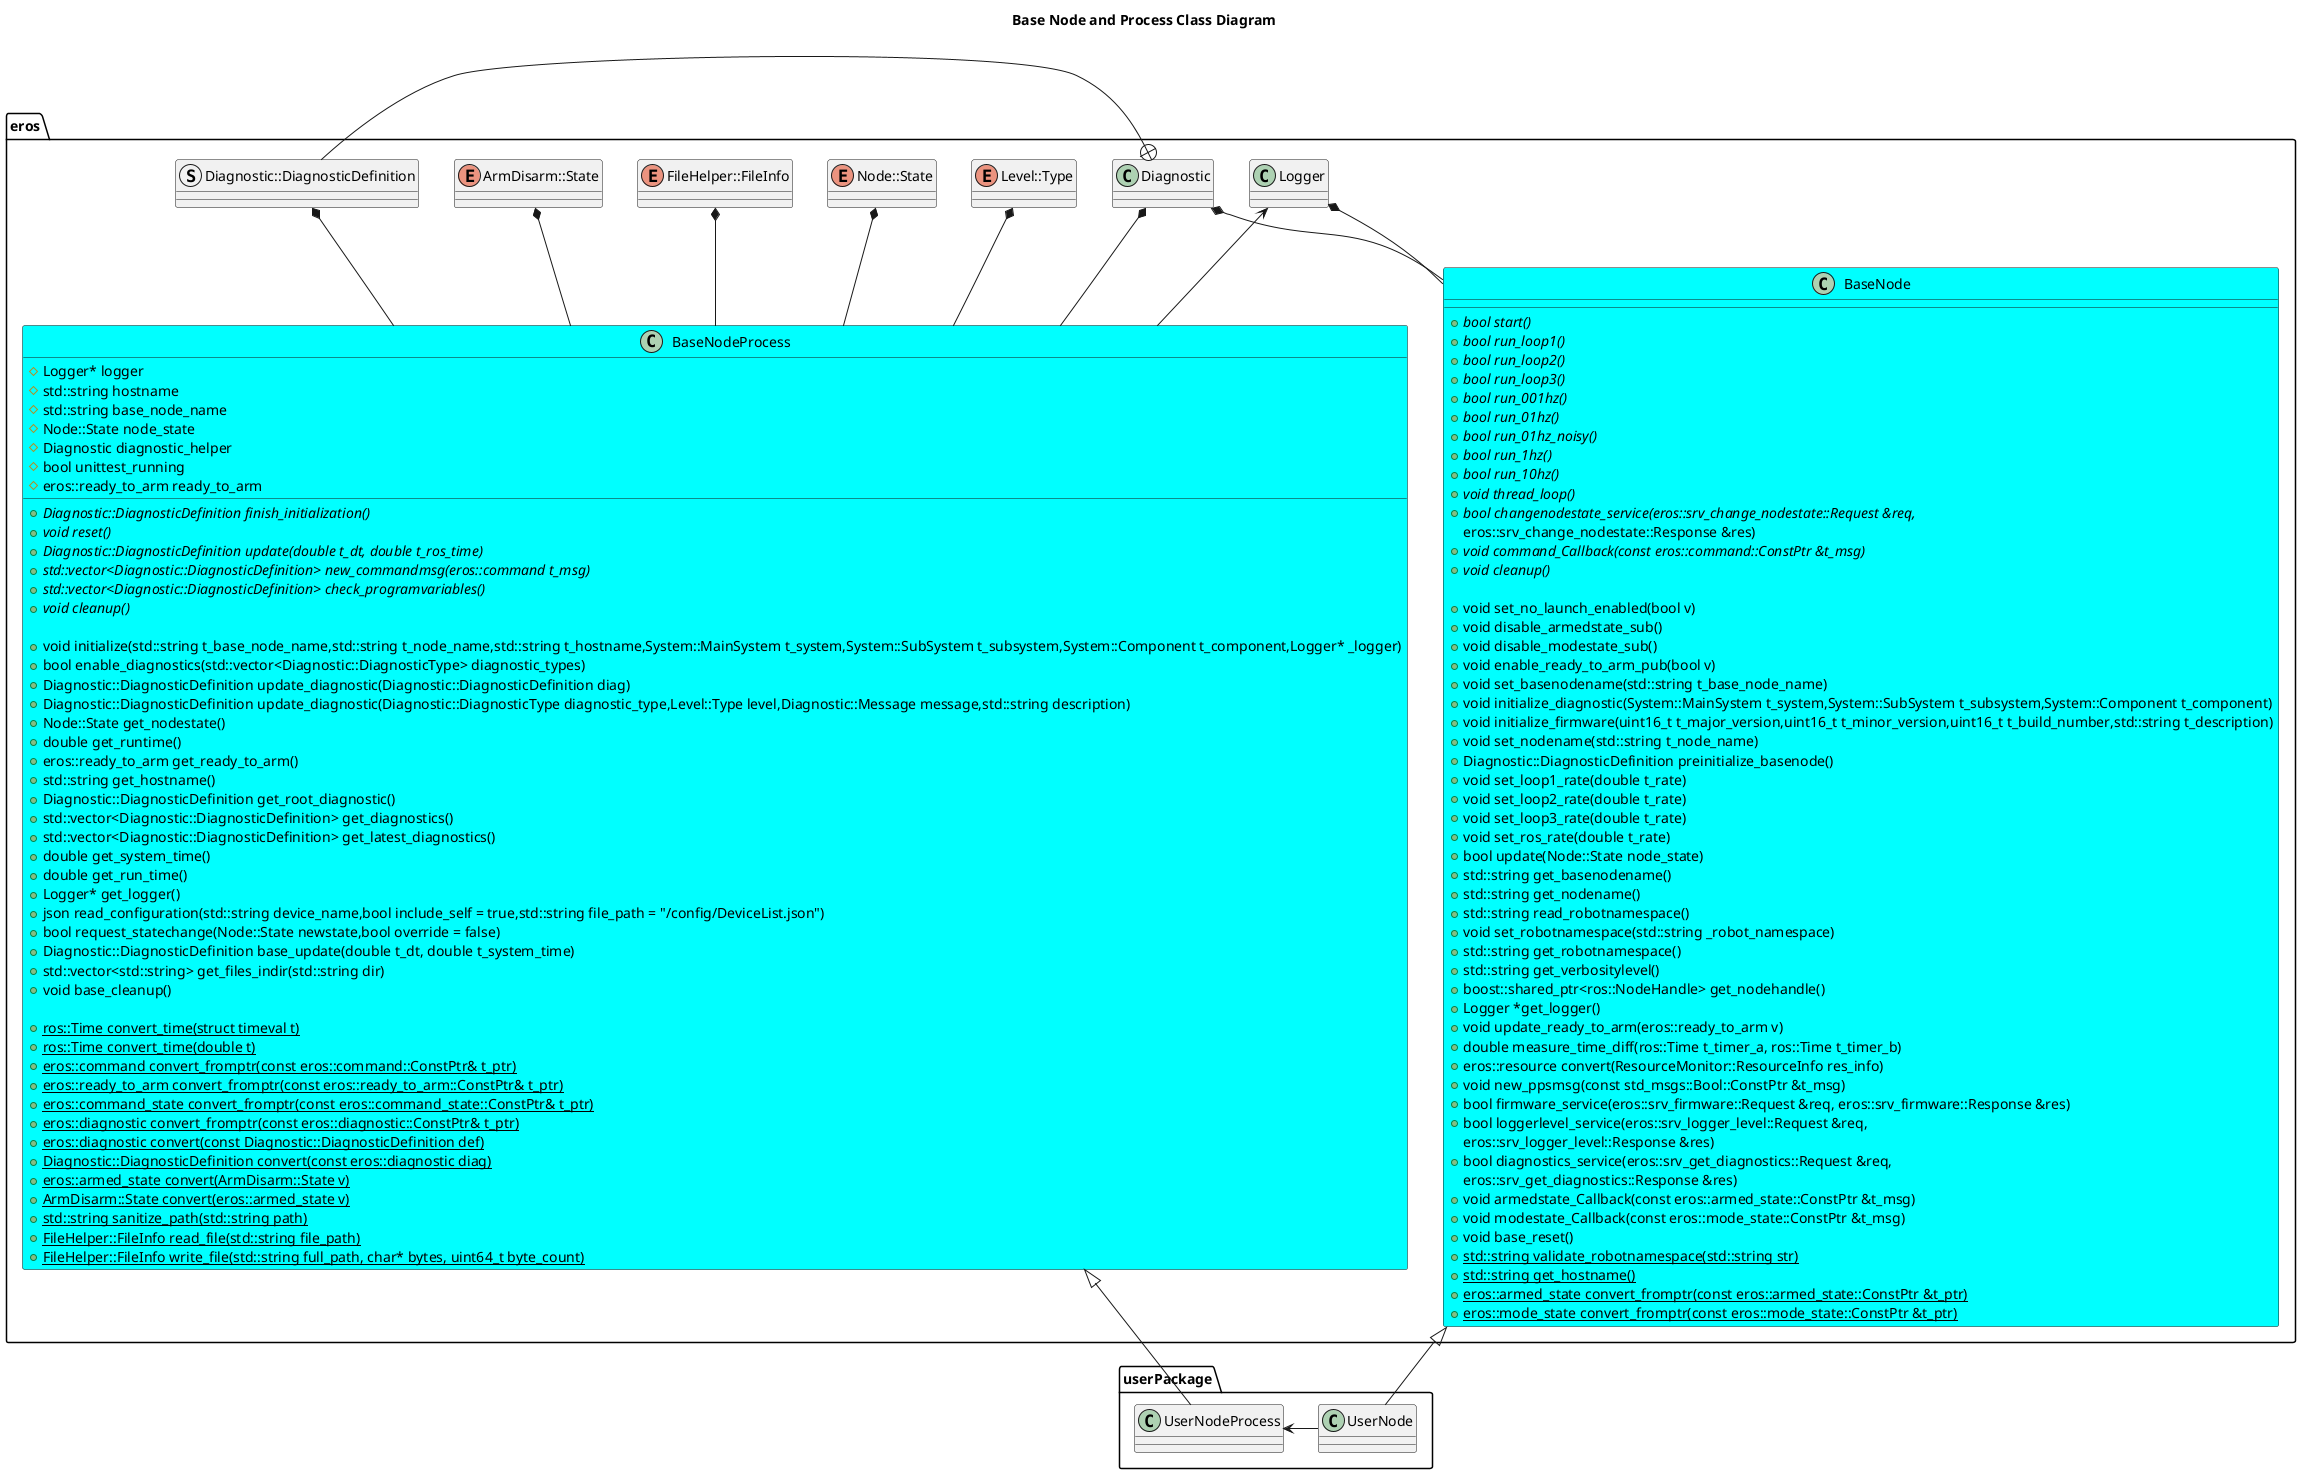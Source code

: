 @startuml
title Base Node and Process Class Diagram
package eros {
    together {
        enum Level::Type
        struct Diagnostic::DiagnosticDefinition
        enum Node::State
        class Logger
        enum ArmDisarm::State
        enum FileHelper::FileInfo
        class Diagnostic
    }

    Logger <-- BaseNodeProcess
    Level::Type *-- BaseNodeProcess
    Diagnostic::DiagnosticDefinition *-- BaseNodeProcess
    Node::State *-- BaseNodeProcess
    ArmDisarm::State *-- BaseNodeProcess
    FileHelper::FileInfo *-- BaseNodeProcess
    Diagnostic *-- BaseNodeProcess
    Diagnostic *-- BaseNode
    Logger *-- BaseNode
    Diagnostic +- Diagnostic::DiagnosticDefinition
    class BaseNodeProcess #Cyan {
        +{abstract} Diagnostic::DiagnosticDefinition finish_initialization()
        +{abstract} void reset()
        +{abstract} Diagnostic::DiagnosticDefinition update(double t_dt, double t_ros_time)
        +{abstract} std::vector<Diagnostic::DiagnosticDefinition> new_commandmsg(eros::command t_msg)
        +{abstract} std::vector<Diagnostic::DiagnosticDefinition> check_programvariables() 
        +{abstract} void cleanup()

        +void initialize(std::string t_base_node_name,std::string t_node_name,std::string t_hostname,System::MainSystem t_system,System::SubSystem t_subsystem,System::Component t_component,Logger* _logger)
        +bool enable_diagnostics(std::vector<Diagnostic::DiagnosticType> diagnostic_types)
        +Diagnostic::DiagnosticDefinition update_diagnostic(Diagnostic::DiagnosticDefinition diag)
        +Diagnostic::DiagnosticDefinition update_diagnostic(Diagnostic::DiagnosticType diagnostic_type,Level::Type level,Diagnostic::Message message,std::string description)
        +Node::State get_nodestate()
        +double get_runtime()
        +eros::ready_to_arm get_ready_to_arm()
        +std::string get_hostname()
        +Diagnostic::DiagnosticDefinition get_root_diagnostic()
        +std::vector<Diagnostic::DiagnosticDefinition> get_diagnostics()
        +std::vector<Diagnostic::DiagnosticDefinition> get_latest_diagnostics()
        +double get_system_time() 
        +double get_run_time()
        +Logger* get_logger()
        +json read_configuration(std::string device_name,bool include_self = true,std::string file_path = "~/config/DeviceList.json")
        +bool request_statechange(Node::State newstate,bool override = false)
        +Diagnostic::DiagnosticDefinition base_update(double t_dt, double t_system_time)
        +std::vector<std::string> get_files_indir(std::string dir)
        +void base_cleanup()

        +{static} ros::Time convert_time(struct timeval t)
        +{static} ros::Time convert_time(double t)
        +{static} eros::command convert_fromptr(const eros::command::ConstPtr& t_ptr)
        +{static} eros::ready_to_arm convert_fromptr(const eros::ready_to_arm::ConstPtr& t_ptr)
        +{static} eros::command_state convert_fromptr(const eros::command_state::ConstPtr& t_ptr)
        +{static} eros::diagnostic convert_fromptr(const eros::diagnostic::ConstPtr& t_ptr)
        +{static} eros::diagnostic convert(const Diagnostic::DiagnosticDefinition def)
        +{static} Diagnostic::DiagnosticDefinition convert(const eros::diagnostic diag)
        +{static} eros::armed_state convert(ArmDisarm::State v)
        +{static} ArmDisarm::State convert(eros::armed_state v)
        +{static} std::string sanitize_path(std::string path)
        +{static} FileHelper::FileInfo read_file(std::string file_path)
        +{static} FileHelper::FileInfo write_file(std::string full_path, char* bytes, uint64_t byte_count)

        #Logger* logger
        #std::string hostname
        #std::string base_node_name
        #Node::State node_state
        #Diagnostic diagnostic_helper
        #bool unittest_running
        #eros::ready_to_arm ready_to_arm

    }
    class BaseNode #Cyan {
        +{abstract} bool start()
        +{abstract} bool run_loop1()
        +{abstract} bool run_loop2()
        +{abstract} bool run_loop3()
        +{abstract} bool run_001hz()
        +{abstract} bool run_01hz()
        +{abstract} bool run_01hz_noisy()
        +{abstract} bool run_1hz()
        +{abstract} bool run_10hz()
        +{abstract} void thread_loop()
        +{abstract} bool changenodestate_service(eros::srv_change_nodestate::Request &req,
                                            eros::srv_change_nodestate::Response &res)
        +{abstract} void command_Callback(const eros::command::ConstPtr &t_msg)
        +{abstract} void cleanup()

        +void set_no_launch_enabled(bool v)
        +void disable_armedstate_sub()
        +void disable_modestate_sub()
        +void enable_ready_to_arm_pub(bool v)
        +void set_basenodename(std::string t_base_node_name)
        +void initialize_diagnostic(System::MainSystem t_system,System::SubSystem t_subsystem,System::Component t_component)
        +void initialize_firmware(uint16_t t_major_version,uint16_t t_minor_version,uint16_t t_build_number,std::string t_description)
        +void set_nodename(std::string t_node_name)
        +Diagnostic::DiagnosticDefinition preinitialize_basenode()
        +void set_loop1_rate(double t_rate)
        +void set_loop2_rate(double t_rate)
        +void set_loop3_rate(double t_rate)
        +void set_ros_rate(double t_rate)
        +bool update(Node::State node_state)
        +std::string get_basenodename()
        +std::string get_nodename()
        +std::string read_robotnamespace()
        +void set_robotnamespace(std::string _robot_namespace)
        +std::string get_robotnamespace()
        +std::string get_verbositylevel()
        +boost::shared_ptr<ros::NodeHandle> get_nodehandle()
        +Logger *get_logger()
        +void update_ready_to_arm(eros::ready_to_arm v)
        +double measure_time_diff(ros::Time t_timer_a, ros::Time t_timer_b)
        +eros::resource convert(ResourceMonitor::ResourceInfo res_info)
        +void new_ppsmsg(const std_msgs::Bool::ConstPtr &t_msg)
        +bool firmware_service(eros::srv_firmware::Request &req, eros::srv_firmware::Response &res)
        +bool loggerlevel_service(eros::srv_logger_level::Request &req,
                                eros::srv_logger_level::Response &res)
        +bool diagnostics_service(eros::srv_get_diagnostics::Request &req,
                                eros::srv_get_diagnostics::Response &res)
        +void armedstate_Callback(const eros::armed_state::ConstPtr &t_msg)
        +void modestate_Callback(const eros::mode_state::ConstPtr &t_msg)
        +void base_reset()


        +{static} std::string validate_robotnamespace(std::string str)
        +{static} std::string get_hostname()
        +{static} eros::armed_state convert_fromptr(const eros::armed_state::ConstPtr &t_ptr)
        +{static} eros::mode_state convert_fromptr(const eros::mode_state::ConstPtr &t_ptr)
    }
}
package userPackage {
    class UserNodeProcess
    class UserNode
    BaseNode <|-- UserNode
    BaseNodeProcess <|-- UserNodeProcess
    UserNode -> UserNodeProcess 
}
@enduml
